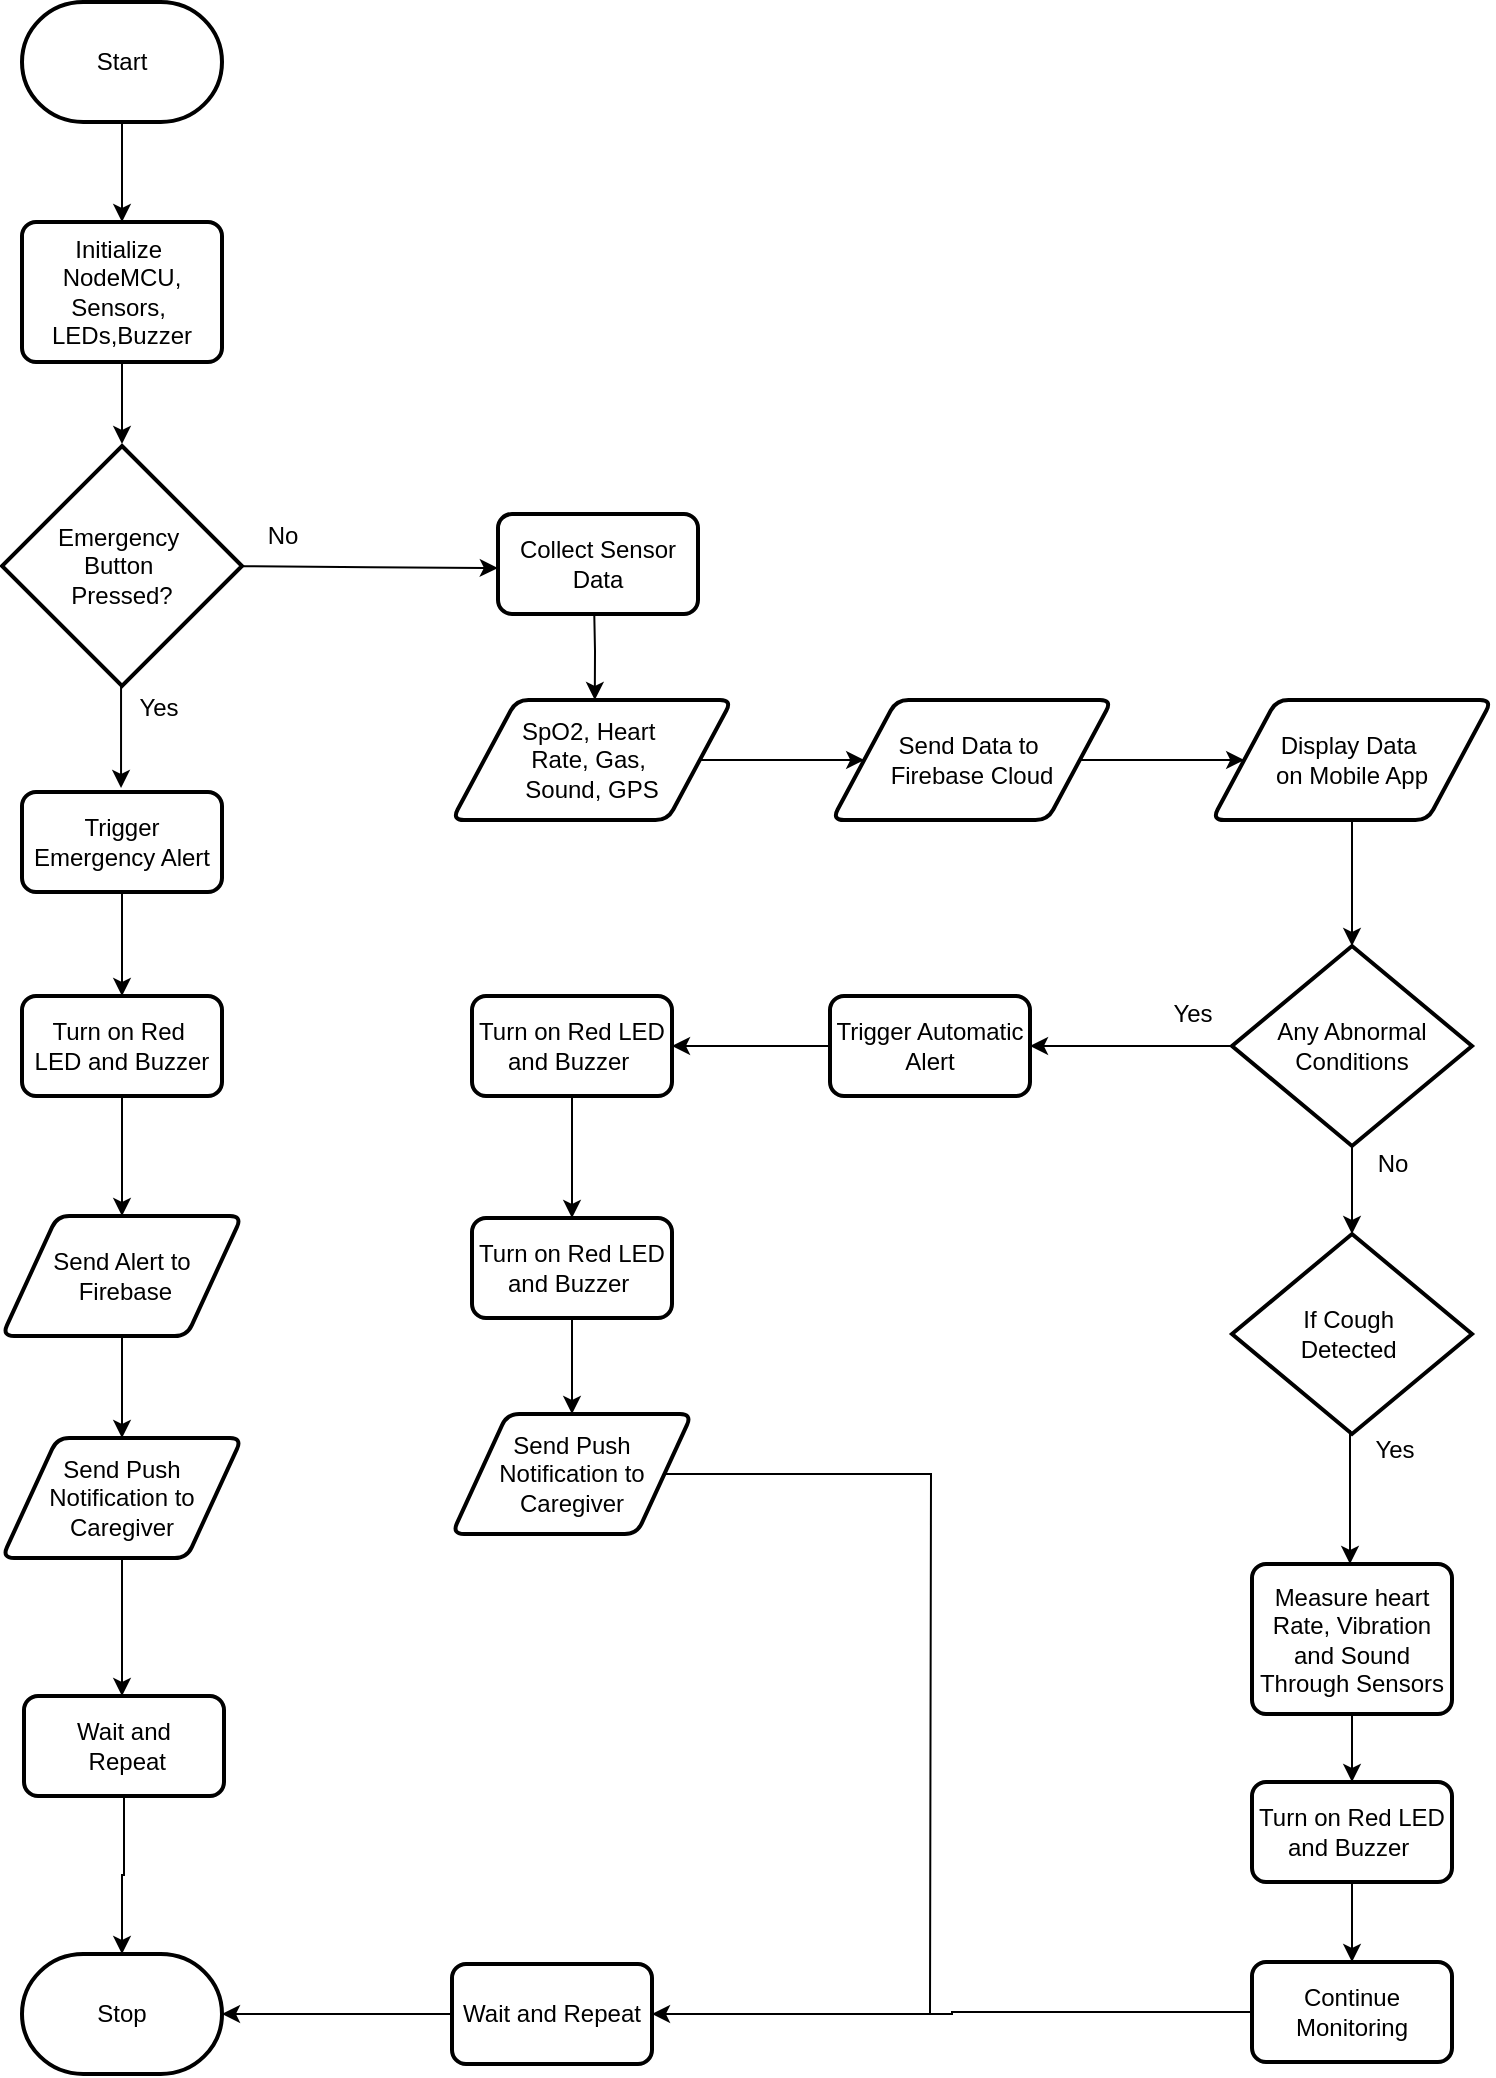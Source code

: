 <mxfile version="27.0.9">
  <diagram name="Page-1" id="6EFixnBbDPSqF9TyHLz3">
    <mxGraphModel dx="1489" dy="894" grid="1" gridSize="10" guides="1" tooltips="1" connect="1" arrows="1" fold="1" page="1" pageScale="1" pageWidth="850" pageHeight="1100" math="0" shadow="0">
      <root>
        <mxCell id="0" />
        <mxCell id="1" parent="0" />
        <mxCell id="LV8GaCUOXe0nNPkoWkQV-36" style="edgeStyle=orthogonalEdgeStyle;rounded=0;orthogonalLoop=1;jettySize=auto;html=1;" parent="1" source="LV8GaCUOXe0nNPkoWkQV-1" edge="1">
          <mxGeometry relative="1" as="geometry">
            <mxPoint x="95" y="130" as="targetPoint" />
          </mxGeometry>
        </mxCell>
        <mxCell id="LV8GaCUOXe0nNPkoWkQV-1" value="Start" style="strokeWidth=2;html=1;shape=mxgraph.flowchart.terminator;whiteSpace=wrap;" parent="1" vertex="1">
          <mxGeometry x="45" y="20" width="100" height="60" as="geometry" />
        </mxCell>
        <mxCell id="LV8GaCUOXe0nNPkoWkQV-41" style="edgeStyle=orthogonalEdgeStyle;rounded=0;orthogonalLoop=1;jettySize=auto;html=1;exitX=0.5;exitY=1;exitDx=0;exitDy=0;" parent="1" edge="1">
          <mxGeometry relative="1" as="geometry">
            <mxPoint x="95" y="190" as="sourcePoint" />
            <mxPoint x="95" y="241" as="targetPoint" />
          </mxGeometry>
        </mxCell>
        <mxCell id="LV8GaCUOXe0nNPkoWkQV-45" style="edgeStyle=orthogonalEdgeStyle;rounded=0;orthogonalLoop=1;jettySize=auto;html=1;entryX=0.019;entryY=0.62;entryDx=0;entryDy=0;entryPerimeter=0;" parent="1" edge="1">
          <mxGeometry relative="1" as="geometry">
            <mxPoint x="282.9" y="303" as="targetPoint" />
            <mxPoint x="155" y="302.067" as="sourcePoint" />
          </mxGeometry>
        </mxCell>
        <mxCell id="LV8GaCUOXe0nNPkoWkQV-79" value="No" style="text;html=1;align=center;verticalAlign=middle;resizable=0;points=[];autosize=1;strokeColor=none;fillColor=none;" parent="1" vertex="1">
          <mxGeometry x="155" y="272" width="40" height="30" as="geometry" />
        </mxCell>
        <mxCell id="HxvrHkyfve6ArNUBR3jT-1" value="Emergency&amp;nbsp;&lt;div&gt;Button&amp;nbsp;&lt;/div&gt;&lt;div&gt;Pressed?&lt;/div&gt;" style="strokeWidth=2;html=1;shape=mxgraph.flowchart.decision;whiteSpace=wrap;" parent="1" vertex="1">
          <mxGeometry x="35" y="242" width="120" height="120" as="geometry" />
        </mxCell>
        <mxCell id="HxvrHkyfve6ArNUBR3jT-51" value="" style="edgeStyle=orthogonalEdgeStyle;rounded=0;orthogonalLoop=1;jettySize=auto;html=1;" parent="1" source="HxvrHkyfve6ArNUBR3jT-2" target="HxvrHkyfve6ArNUBR3jT-6" edge="1">
          <mxGeometry relative="1" as="geometry" />
        </mxCell>
        <mxCell id="HxvrHkyfve6ArNUBR3jT-2" value="Trigger Emergency Alert" style="rounded=1;whiteSpace=wrap;html=1;absoluteArcSize=1;arcSize=14;strokeWidth=2;" parent="1" vertex="1">
          <mxGeometry x="45" y="415" width="100" height="50" as="geometry" />
        </mxCell>
        <mxCell id="HxvrHkyfve6ArNUBR3jT-3" value="Yes" style="text;html=1;align=center;verticalAlign=middle;resizable=0;points=[];autosize=1;strokeColor=none;fillColor=none;" parent="1" vertex="1">
          <mxGeometry x="93" y="358" width="40" height="30" as="geometry" />
        </mxCell>
        <mxCell id="HxvrHkyfve6ArNUBR3jT-4" style="edgeStyle=orthogonalEdgeStyle;rounded=0;orthogonalLoop=1;jettySize=auto;html=1;exitX=0.5;exitY=1;exitDx=0;exitDy=0;" parent="1" edge="1">
          <mxGeometry relative="1" as="geometry">
            <mxPoint x="94.52" y="362" as="sourcePoint" />
            <mxPoint x="94.52" y="413" as="targetPoint" />
          </mxGeometry>
        </mxCell>
        <mxCell id="HxvrHkyfve6ArNUBR3jT-52" value="" style="edgeStyle=orthogonalEdgeStyle;rounded=0;orthogonalLoop=1;jettySize=auto;html=1;" parent="1" source="HxvrHkyfve6ArNUBR3jT-6" target="HxvrHkyfve6ArNUBR3jT-8" edge="1">
          <mxGeometry relative="1" as="geometry" />
        </mxCell>
        <mxCell id="HxvrHkyfve6ArNUBR3jT-6" value="Turn on Red&amp;nbsp;&lt;div&gt;LED and Buzzer&lt;/div&gt;" style="rounded=1;whiteSpace=wrap;html=1;absoluteArcSize=1;arcSize=14;strokeWidth=2;" parent="1" vertex="1">
          <mxGeometry x="45" y="517" width="100" height="50" as="geometry" />
        </mxCell>
        <mxCell id="HxvrHkyfve6ArNUBR3jT-53" value="" style="edgeStyle=orthogonalEdgeStyle;rounded=0;orthogonalLoop=1;jettySize=auto;html=1;" parent="1" source="HxvrHkyfve6ArNUBR3jT-8" target="HxvrHkyfve6ArNUBR3jT-10" edge="1">
          <mxGeometry relative="1" as="geometry" />
        </mxCell>
        <mxCell id="HxvrHkyfve6ArNUBR3jT-8" value="Send Alert to&lt;div&gt;&amp;nbsp;Firebase&lt;/div&gt;" style="shape=parallelogram;html=1;strokeWidth=2;perimeter=parallelogramPerimeter;whiteSpace=wrap;rounded=1;arcSize=12;size=0.23;" parent="1" vertex="1">
          <mxGeometry x="35" y="627" width="120" height="60" as="geometry" />
        </mxCell>
        <mxCell id="HxvrHkyfve6ArNUBR3jT-54" value="" style="edgeStyle=orthogonalEdgeStyle;rounded=0;orthogonalLoop=1;jettySize=auto;html=1;" parent="1" source="HxvrHkyfve6ArNUBR3jT-10" edge="1">
          <mxGeometry relative="1" as="geometry">
            <mxPoint x="95" y="867" as="targetPoint" />
          </mxGeometry>
        </mxCell>
        <mxCell id="HxvrHkyfve6ArNUBR3jT-10" value="Send Push Notification to Caregiver" style="shape=parallelogram;html=1;strokeWidth=2;perimeter=parallelogramPerimeter;whiteSpace=wrap;rounded=1;arcSize=12;size=0.23;" parent="1" vertex="1">
          <mxGeometry x="35" y="738" width="120" height="60" as="geometry" />
        </mxCell>
        <mxCell id="HxvrHkyfve6ArNUBR3jT-50" value="" style="edgeStyle=orthogonalEdgeStyle;rounded=0;orthogonalLoop=1;jettySize=auto;html=1;" parent="1" source="HxvrHkyfve6ArNUBR3jT-11" target="HxvrHkyfve6ArNUBR3jT-12" edge="1">
          <mxGeometry relative="1" as="geometry" />
        </mxCell>
        <mxCell id="HxvrHkyfve6ArNUBR3jT-11" value="Wait and&lt;div&gt;&amp;nbsp;Repeat&lt;/div&gt;" style="rounded=1;whiteSpace=wrap;html=1;absoluteArcSize=1;arcSize=14;strokeWidth=2;" parent="1" vertex="1">
          <mxGeometry x="46" y="867" width="100" height="50" as="geometry" />
        </mxCell>
        <mxCell id="HxvrHkyfve6ArNUBR3jT-12" value="Stop" style="strokeWidth=2;html=1;shape=mxgraph.flowchart.terminator;whiteSpace=wrap;" parent="1" vertex="1">
          <mxGeometry x="45" y="996" width="100" height="60" as="geometry" />
        </mxCell>
        <mxCell id="HxvrHkyfve6ArNUBR3jT-13" value="Initialize&amp;nbsp;&lt;div&gt;NodeMCU, Sensors,&amp;nbsp;&lt;/div&gt;&lt;div&gt;LEDs,&lt;span style=&quot;background-color: transparent; color: light-dark(rgb(0, 0, 0), rgb(255, 255, 255));&quot;&gt;Buzzer&lt;/span&gt;&lt;/div&gt;" style="rounded=1;whiteSpace=wrap;html=1;absoluteArcSize=1;arcSize=14;strokeWidth=2;" parent="1" vertex="1">
          <mxGeometry x="45" y="130" width="100" height="70" as="geometry" />
        </mxCell>
        <mxCell id="HxvrHkyfve6ArNUBR3jT-32" style="edgeStyle=orthogonalEdgeStyle;rounded=0;orthogonalLoop=1;jettySize=auto;html=1;exitX=1;exitY=0.5;exitDx=0;exitDy=0;entryX=0;entryY=0.5;entryDx=0;entryDy=0;" parent="1" source="HxvrHkyfve6ArNUBR3jT-14" target="HxvrHkyfve6ArNUBR3jT-17" edge="1">
          <mxGeometry relative="1" as="geometry" />
        </mxCell>
        <mxCell id="HxvrHkyfve6ArNUBR3jT-14" value="SpO2, Heart&amp;nbsp;&lt;div&gt;Rate, Gas,&amp;nbsp;&lt;/div&gt;&lt;div&gt;Sound, GPS&lt;/div&gt;" style="shape=parallelogram;html=1;strokeWidth=2;perimeter=parallelogramPerimeter;whiteSpace=wrap;rounded=1;arcSize=12;size=0.23;" parent="1" vertex="1">
          <mxGeometry x="260" y="369" width="140" height="60" as="geometry" />
        </mxCell>
        <mxCell id="HxvrHkyfve6ArNUBR3jT-15" style="edgeStyle=orthogonalEdgeStyle;rounded=0;orthogonalLoop=1;jettySize=auto;html=1;entryX=0.51;entryY=0.05;entryDx=0;entryDy=0;entryPerimeter=0;" parent="1" edge="1">
          <mxGeometry relative="1" as="geometry">
            <mxPoint x="331" y="319" as="sourcePoint" />
            <mxPoint x="331.4" y="369" as="targetPoint" />
          </mxGeometry>
        </mxCell>
        <mxCell id="HxvrHkyfve6ArNUBR3jT-16" value="Collect Sensor Data" style="rounded=1;whiteSpace=wrap;html=1;absoluteArcSize=1;arcSize=14;strokeWidth=2;" parent="1" vertex="1">
          <mxGeometry x="283" y="276" width="100" height="50" as="geometry" />
        </mxCell>
        <mxCell id="HxvrHkyfve6ArNUBR3jT-33" value="" style="edgeStyle=orthogonalEdgeStyle;rounded=0;orthogonalLoop=1;jettySize=auto;html=1;" parent="1" source="HxvrHkyfve6ArNUBR3jT-17" target="HxvrHkyfve6ArNUBR3jT-18" edge="1">
          <mxGeometry relative="1" as="geometry" />
        </mxCell>
        <mxCell id="HxvrHkyfve6ArNUBR3jT-17" value="Send Data to&amp;nbsp;&lt;div&gt;Firebase Cloud&lt;/div&gt;" style="shape=parallelogram;html=1;strokeWidth=2;perimeter=parallelogramPerimeter;whiteSpace=wrap;rounded=1;arcSize=12;size=0.23;" parent="1" vertex="1">
          <mxGeometry x="450" y="369" width="140" height="60" as="geometry" />
        </mxCell>
        <mxCell id="HxvrHkyfve6ArNUBR3jT-34" value="" style="edgeStyle=orthogonalEdgeStyle;rounded=0;orthogonalLoop=1;jettySize=auto;html=1;" parent="1" source="HxvrHkyfve6ArNUBR3jT-18" target="HxvrHkyfve6ArNUBR3jT-19" edge="1">
          <mxGeometry relative="1" as="geometry" />
        </mxCell>
        <mxCell id="HxvrHkyfve6ArNUBR3jT-18" value="Display Data&amp;nbsp;&lt;div&gt;on&amp;nbsp;&lt;span style=&quot;background-color: transparent; color: light-dark(rgb(0, 0, 0), rgb(255, 255, 255));&quot;&gt;Mobile App&lt;/span&gt;&lt;/div&gt;" style="shape=parallelogram;html=1;strokeWidth=2;perimeter=parallelogramPerimeter;whiteSpace=wrap;rounded=1;arcSize=12;size=0.23;" parent="1" vertex="1">
          <mxGeometry x="640" y="369" width="140" height="60" as="geometry" />
        </mxCell>
        <mxCell id="HxvrHkyfve6ArNUBR3jT-38" value="" style="edgeStyle=orthogonalEdgeStyle;rounded=0;orthogonalLoop=1;jettySize=auto;html=1;" parent="1" source="HxvrHkyfve6ArNUBR3jT-19" target="HxvrHkyfve6ArNUBR3jT-20" edge="1">
          <mxGeometry relative="1" as="geometry" />
        </mxCell>
        <mxCell id="HxvrHkyfve6ArNUBR3jT-19" value="Any Abnormal Conditions" style="strokeWidth=2;html=1;shape=mxgraph.flowchart.decision;whiteSpace=wrap;" parent="1" vertex="1">
          <mxGeometry x="650" y="492" width="120" height="100" as="geometry" />
        </mxCell>
        <mxCell id="HxvrHkyfve6ArNUBR3jT-39" value="" style="edgeStyle=orthogonalEdgeStyle;rounded=0;orthogonalLoop=1;jettySize=auto;html=1;" parent="1" source="HxvrHkyfve6ArNUBR3jT-20" target="HxvrHkyfve6ArNUBR3jT-24" edge="1">
          <mxGeometry relative="1" as="geometry" />
        </mxCell>
        <mxCell id="HxvrHkyfve6ArNUBR3jT-20" value="Trigger Automatic Alert" style="rounded=1;whiteSpace=wrap;html=1;absoluteArcSize=1;arcSize=14;strokeWidth=2;" parent="1" vertex="1">
          <mxGeometry x="449" y="517" width="100" height="50" as="geometry" />
        </mxCell>
        <mxCell id="sFo9GszuXqypHjX3Flrm-9" value="" style="edgeStyle=orthogonalEdgeStyle;rounded=0;orthogonalLoop=1;jettySize=auto;html=1;" edge="1" parent="1" source="HxvrHkyfve6ArNUBR3jT-21" target="HxvrHkyfve6ArNUBR3jT-22">
          <mxGeometry relative="1" as="geometry" />
        </mxCell>
        <mxCell id="HxvrHkyfve6ArNUBR3jT-21" value="Turn on Red LED and Buzzer&amp;nbsp;" style="rounded=1;whiteSpace=wrap;html=1;absoluteArcSize=1;arcSize=14;strokeWidth=2;" parent="1" vertex="1">
          <mxGeometry x="660" y="910" width="100" height="50" as="geometry" />
        </mxCell>
        <mxCell id="sFo9GszuXqypHjX3Flrm-12" style="edgeStyle=orthogonalEdgeStyle;rounded=0;orthogonalLoop=1;jettySize=auto;html=1;" edge="1" parent="1" source="HxvrHkyfve6ArNUBR3jT-22" target="HxvrHkyfve6ArNUBR3jT-48">
          <mxGeometry relative="1" as="geometry" />
        </mxCell>
        <mxCell id="HxvrHkyfve6ArNUBR3jT-22" value="Continue Monitoring" style="rounded=1;whiteSpace=wrap;html=1;absoluteArcSize=1;arcSize=14;strokeWidth=2;" parent="1" vertex="1">
          <mxGeometry x="660" y="1000" width="100" height="50" as="geometry" />
        </mxCell>
        <mxCell id="HxvrHkyfve6ArNUBR3jT-40" value="" style="edgeStyle=orthogonalEdgeStyle;rounded=0;orthogonalLoop=1;jettySize=auto;html=1;" parent="1" source="HxvrHkyfve6ArNUBR3jT-24" target="HxvrHkyfve6ArNUBR3jT-25" edge="1">
          <mxGeometry relative="1" as="geometry" />
        </mxCell>
        <mxCell id="HxvrHkyfve6ArNUBR3jT-24" value="Turn on Red LED and Buzzer&amp;nbsp;" style="rounded=1;whiteSpace=wrap;html=1;absoluteArcSize=1;arcSize=14;strokeWidth=2;" parent="1" vertex="1">
          <mxGeometry x="270" y="517" width="100" height="50" as="geometry" />
        </mxCell>
        <mxCell id="HxvrHkyfve6ArNUBR3jT-41" value="" style="edgeStyle=orthogonalEdgeStyle;rounded=0;orthogonalLoop=1;jettySize=auto;html=1;" parent="1" source="HxvrHkyfve6ArNUBR3jT-25" target="HxvrHkyfve6ArNUBR3jT-27" edge="1">
          <mxGeometry relative="1" as="geometry" />
        </mxCell>
        <mxCell id="HxvrHkyfve6ArNUBR3jT-25" value="Turn on Red LED and Buzzer&amp;nbsp;" style="rounded=1;whiteSpace=wrap;html=1;absoluteArcSize=1;arcSize=14;strokeWidth=2;" parent="1" vertex="1">
          <mxGeometry x="270" y="628" width="100" height="50" as="geometry" />
        </mxCell>
        <mxCell id="sFo9GszuXqypHjX3Flrm-13" style="edgeStyle=orthogonalEdgeStyle;rounded=0;orthogonalLoop=1;jettySize=auto;html=1;endArrow=none;startFill=0;exitX=1;exitY=0.5;exitDx=0;exitDy=0;" edge="1" parent="1" source="HxvrHkyfve6ArNUBR3jT-27">
          <mxGeometry relative="1" as="geometry">
            <mxPoint x="499" y="1026" as="targetPoint" />
            <mxPoint x="499" y="781" as="sourcePoint" />
          </mxGeometry>
        </mxCell>
        <mxCell id="HxvrHkyfve6ArNUBR3jT-27" value="Send Push Notification to Caregiver" style="shape=parallelogram;html=1;strokeWidth=2;perimeter=parallelogramPerimeter;whiteSpace=wrap;rounded=1;arcSize=12;size=0.23;" parent="1" vertex="1">
          <mxGeometry x="260" y="726" width="120" height="60" as="geometry" />
        </mxCell>
        <mxCell id="HxvrHkyfve6ArNUBR3jT-29" value="No" style="text;html=1;align=center;verticalAlign=middle;resizable=0;points=[];autosize=1;strokeColor=none;fillColor=none;" parent="1" vertex="1">
          <mxGeometry x="710" y="586" width="40" height="30" as="geometry" />
        </mxCell>
        <mxCell id="HxvrHkyfve6ArNUBR3jT-45" value="Yes" style="text;html=1;align=center;verticalAlign=middle;resizable=0;points=[];autosize=1;strokeColor=none;fillColor=none;" parent="1" vertex="1">
          <mxGeometry x="610" y="511" width="40" height="30" as="geometry" />
        </mxCell>
        <mxCell id="HxvrHkyfve6ArNUBR3jT-49" style="edgeStyle=orthogonalEdgeStyle;rounded=0;orthogonalLoop=1;jettySize=auto;html=1;" parent="1" source="HxvrHkyfve6ArNUBR3jT-48" target="HxvrHkyfve6ArNUBR3jT-12" edge="1">
          <mxGeometry relative="1" as="geometry" />
        </mxCell>
        <mxCell id="HxvrHkyfve6ArNUBR3jT-48" value="Wait and Repeat" style="rounded=1;whiteSpace=wrap;html=1;absoluteArcSize=1;arcSize=14;strokeWidth=2;" parent="1" vertex="1">
          <mxGeometry x="260" y="1001" width="100" height="50" as="geometry" />
        </mxCell>
        <mxCell id="sFo9GszuXqypHjX3Flrm-1" value="If Cough&amp;nbsp;&lt;div&gt;Detected&amp;nbsp;&lt;/div&gt;" style="strokeWidth=2;html=1;shape=mxgraph.flowchart.decision;whiteSpace=wrap;" vertex="1" parent="1">
          <mxGeometry x="650" y="636" width="120" height="100" as="geometry" />
        </mxCell>
        <mxCell id="sFo9GszuXqypHjX3Flrm-11" style="edgeStyle=orthogonalEdgeStyle;rounded=0;orthogonalLoop=1;jettySize=auto;html=1;entryX=0.5;entryY=0;entryDx=0;entryDy=0;" edge="1" parent="1" source="sFo9GszuXqypHjX3Flrm-2" target="HxvrHkyfve6ArNUBR3jT-21">
          <mxGeometry relative="1" as="geometry" />
        </mxCell>
        <mxCell id="sFo9GszuXqypHjX3Flrm-2" value="Measure heart Rate, Vibration and Sound Through Sensors" style="rounded=1;whiteSpace=wrap;html=1;absoluteArcSize=1;arcSize=14;strokeWidth=2;" vertex="1" parent="1">
          <mxGeometry x="660" y="801" width="100" height="75" as="geometry" />
        </mxCell>
        <mxCell id="sFo9GszuXqypHjX3Flrm-4" value="Yes" style="text;html=1;align=center;verticalAlign=middle;resizable=0;points=[];autosize=1;strokeColor=none;fillColor=none;" vertex="1" parent="1">
          <mxGeometry x="711" y="729" width="40" height="30" as="geometry" />
        </mxCell>
        <mxCell id="sFo9GszuXqypHjX3Flrm-5" value="" style="edgeStyle=orthogonalEdgeStyle;rounded=0;orthogonalLoop=1;jettySize=auto;html=1;" edge="1" parent="1">
          <mxGeometry relative="1" as="geometry">
            <mxPoint x="709" y="734" as="sourcePoint" />
            <mxPoint x="709" y="801" as="targetPoint" />
          </mxGeometry>
        </mxCell>
        <mxCell id="sFo9GszuXqypHjX3Flrm-6" value="" style="edgeStyle=orthogonalEdgeStyle;rounded=0;orthogonalLoop=1;jettySize=auto;html=1;" edge="1" parent="1">
          <mxGeometry relative="1" as="geometry">
            <mxPoint x="710" y="591" as="sourcePoint" />
            <mxPoint x="710" y="636" as="targetPoint" />
          </mxGeometry>
        </mxCell>
      </root>
    </mxGraphModel>
  </diagram>
</mxfile>
